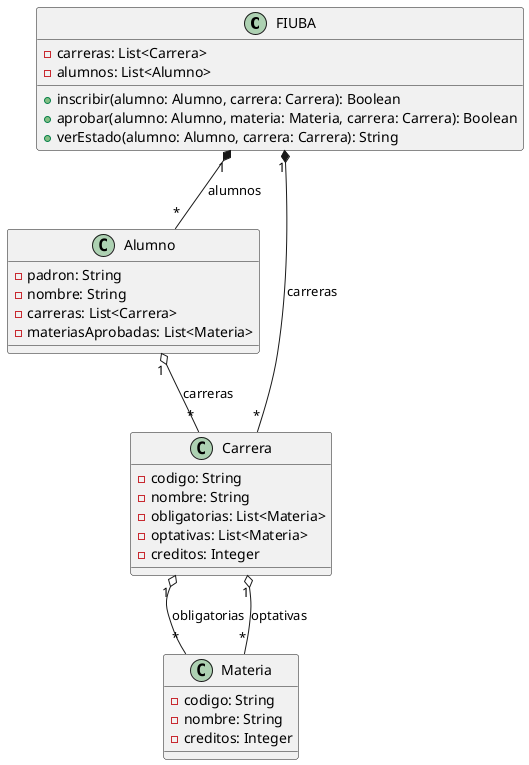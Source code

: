 @startuml

class FIUBA {
-carreras: List<Carrera>
-alumnos: List<Alumno>

+inscribir(alumno: Alumno, carrera: Carrera): Boolean
+aprobar(alumno: Alumno, materia: Materia, carrera: Carrera): Boolean
+verEstado(alumno: Alumno, carrera: Carrera): String
}

class Alumno {
-padron: String
-nombre: String
-carreras: List<Carrera>
-materiasAprobadas: List<Materia>
}

class Carrera {
-codigo: String
-nombre: String
-obligatorias: List<Materia>
-optativas: List<Materia>
-creditos: Integer
}

class Materia {
-codigo: String
-nombre: String
-creditos: Integer
}

'Relaciones

FIUBA "1" *-- "*" Carrera: carreras
FIUBA "1" *-- "*" Alumno: alumnos
Carrera "1" o-- "*" Materia: obligatorias
Carrera "1" o-- "*" Materia: optativas
Alumno "1" o-- "*" Carrera: carreras

@enduml